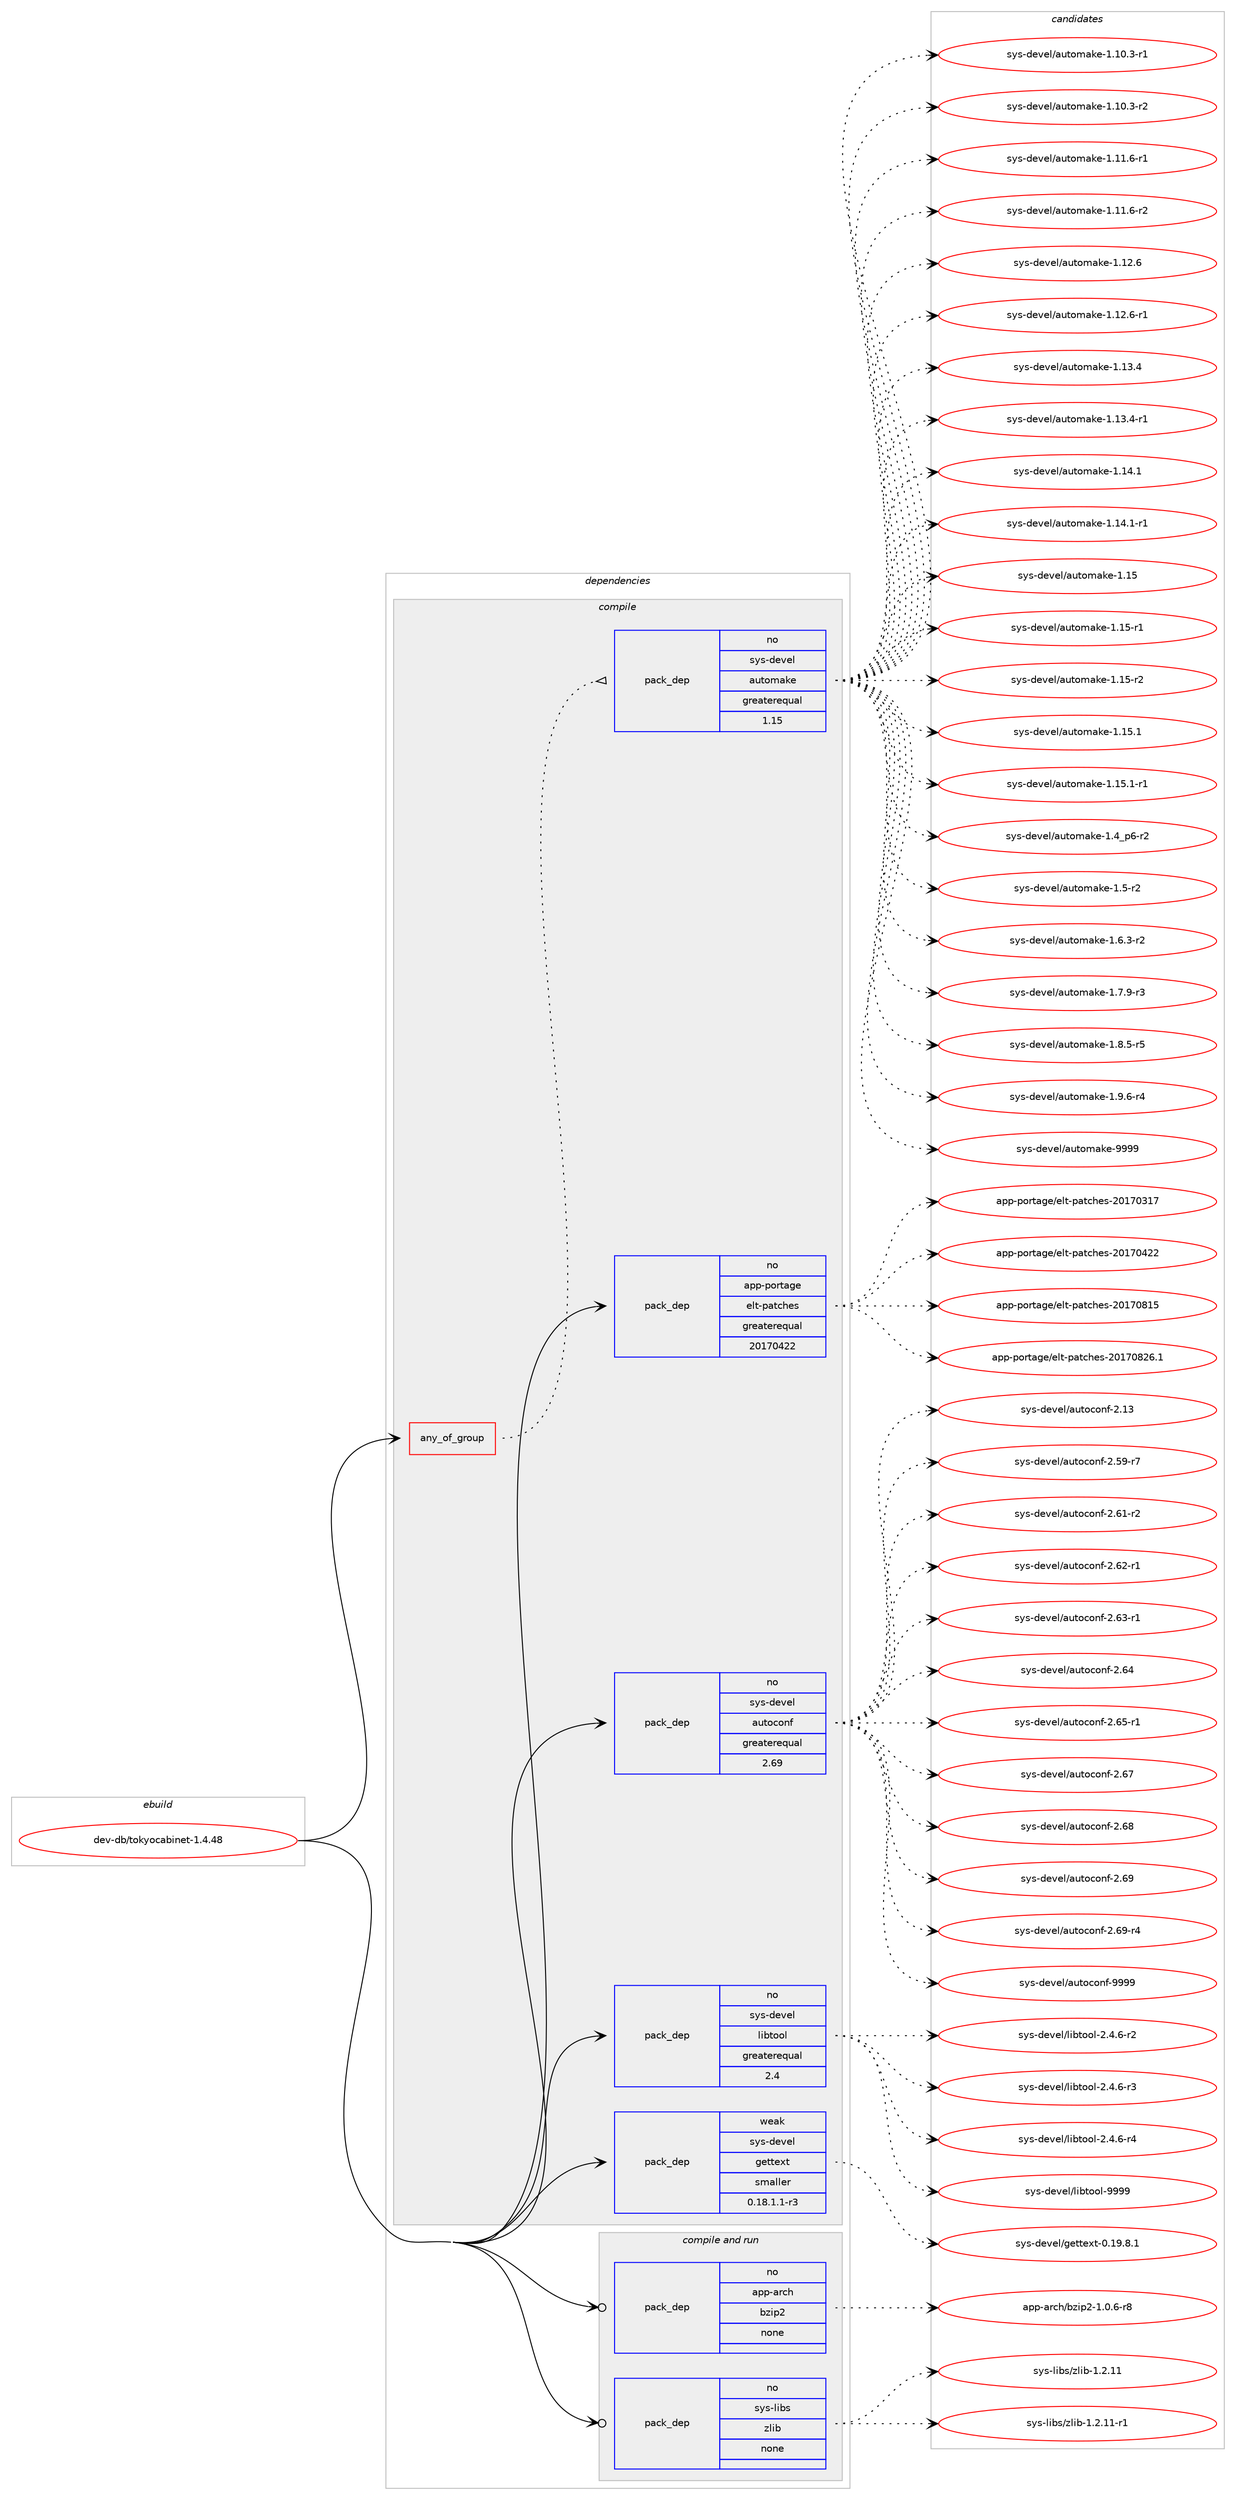 digraph prolog {

# *************
# Graph options
# *************

newrank=true;
concentrate=true;
compound=true;
graph [rankdir=LR,fontname=Helvetica,fontsize=10,ranksep=1.5];#, ranksep=2.5, nodesep=0.2];
edge  [arrowhead=vee];
node  [fontname=Helvetica,fontsize=10];

# **********
# The ebuild
# **********

subgraph cluster_leftcol {
color=gray;
rank=same;
label=<<i>ebuild</i>>;
id [label="dev-db/tokyocabinet-1.4.48", color=red, width=4, href="../dev-db/tokyocabinet-1.4.48.svg"];
}

# ****************
# The dependencies
# ****************

subgraph cluster_midcol {
color=gray;
label=<<i>dependencies</i>>;
subgraph cluster_compile {
fillcolor="#eeeeee";
style=filled;
label=<<i>compile</i>>;
subgraph any1536 {
dependency71233 [label=<<TABLE BORDER="0" CELLBORDER="1" CELLSPACING="0" CELLPADDING="4"><TR><TD CELLPADDING="10">any_of_group</TD></TR></TABLE>>, shape=none, color=red];subgraph pack52207 {
dependency71234 [label=<<TABLE BORDER="0" CELLBORDER="1" CELLSPACING="0" CELLPADDING="4" WIDTH="220"><TR><TD ROWSPAN="6" CELLPADDING="30">pack_dep</TD></TR><TR><TD WIDTH="110">no</TD></TR><TR><TD>sys-devel</TD></TR><TR><TD>automake</TD></TR><TR><TD>greaterequal</TD></TR><TR><TD>1.15</TD></TR></TABLE>>, shape=none, color=blue];
}
dependency71233:e -> dependency71234:w [weight=20,style="dotted",arrowhead="oinv"];
}
id:e -> dependency71233:w [weight=20,style="solid",arrowhead="vee"];
subgraph pack52208 {
dependency71235 [label=<<TABLE BORDER="0" CELLBORDER="1" CELLSPACING="0" CELLPADDING="4" WIDTH="220"><TR><TD ROWSPAN="6" CELLPADDING="30">pack_dep</TD></TR><TR><TD WIDTH="110">no</TD></TR><TR><TD>app-portage</TD></TR><TR><TD>elt-patches</TD></TR><TR><TD>greaterequal</TD></TR><TR><TD>20170422</TD></TR></TABLE>>, shape=none, color=blue];
}
id:e -> dependency71235:w [weight=20,style="solid",arrowhead="vee"];
subgraph pack52209 {
dependency71236 [label=<<TABLE BORDER="0" CELLBORDER="1" CELLSPACING="0" CELLPADDING="4" WIDTH="220"><TR><TD ROWSPAN="6" CELLPADDING="30">pack_dep</TD></TR><TR><TD WIDTH="110">no</TD></TR><TR><TD>sys-devel</TD></TR><TR><TD>autoconf</TD></TR><TR><TD>greaterequal</TD></TR><TR><TD>2.69</TD></TR></TABLE>>, shape=none, color=blue];
}
id:e -> dependency71236:w [weight=20,style="solid",arrowhead="vee"];
subgraph pack52210 {
dependency71237 [label=<<TABLE BORDER="0" CELLBORDER="1" CELLSPACING="0" CELLPADDING="4" WIDTH="220"><TR><TD ROWSPAN="6" CELLPADDING="30">pack_dep</TD></TR><TR><TD WIDTH="110">no</TD></TR><TR><TD>sys-devel</TD></TR><TR><TD>libtool</TD></TR><TR><TD>greaterequal</TD></TR><TR><TD>2.4</TD></TR></TABLE>>, shape=none, color=blue];
}
id:e -> dependency71237:w [weight=20,style="solid",arrowhead="vee"];
subgraph pack52211 {
dependency71238 [label=<<TABLE BORDER="0" CELLBORDER="1" CELLSPACING="0" CELLPADDING="4" WIDTH="220"><TR><TD ROWSPAN="6" CELLPADDING="30">pack_dep</TD></TR><TR><TD WIDTH="110">weak</TD></TR><TR><TD>sys-devel</TD></TR><TR><TD>gettext</TD></TR><TR><TD>smaller</TD></TR><TR><TD>0.18.1.1-r3</TD></TR></TABLE>>, shape=none, color=blue];
}
id:e -> dependency71238:w [weight=20,style="solid",arrowhead="vee"];
}
subgraph cluster_compileandrun {
fillcolor="#eeeeee";
style=filled;
label=<<i>compile and run</i>>;
subgraph pack52212 {
dependency71239 [label=<<TABLE BORDER="0" CELLBORDER="1" CELLSPACING="0" CELLPADDING="4" WIDTH="220"><TR><TD ROWSPAN="6" CELLPADDING="30">pack_dep</TD></TR><TR><TD WIDTH="110">no</TD></TR><TR><TD>app-arch</TD></TR><TR><TD>bzip2</TD></TR><TR><TD>none</TD></TR><TR><TD></TD></TR></TABLE>>, shape=none, color=blue];
}
id:e -> dependency71239:w [weight=20,style="solid",arrowhead="odotvee"];
subgraph pack52213 {
dependency71240 [label=<<TABLE BORDER="0" CELLBORDER="1" CELLSPACING="0" CELLPADDING="4" WIDTH="220"><TR><TD ROWSPAN="6" CELLPADDING="30">pack_dep</TD></TR><TR><TD WIDTH="110">no</TD></TR><TR><TD>sys-libs</TD></TR><TR><TD>zlib</TD></TR><TR><TD>none</TD></TR><TR><TD></TD></TR></TABLE>>, shape=none, color=blue];
}
id:e -> dependency71240:w [weight=20,style="solid",arrowhead="odotvee"];
}
subgraph cluster_run {
fillcolor="#eeeeee";
style=filled;
label=<<i>run</i>>;
}
}

# **************
# The candidates
# **************

subgraph cluster_choices {
rank=same;
color=gray;
label=<<i>candidates</i>>;

subgraph choice52207 {
color=black;
nodesep=1;
choice11512111545100101118101108479711711611110997107101454946494846514511449 [label="sys-devel/automake-1.10.3-r1", color=red, width=4,href="../sys-devel/automake-1.10.3-r1.svg"];
choice11512111545100101118101108479711711611110997107101454946494846514511450 [label="sys-devel/automake-1.10.3-r2", color=red, width=4,href="../sys-devel/automake-1.10.3-r2.svg"];
choice11512111545100101118101108479711711611110997107101454946494946544511449 [label="sys-devel/automake-1.11.6-r1", color=red, width=4,href="../sys-devel/automake-1.11.6-r1.svg"];
choice11512111545100101118101108479711711611110997107101454946494946544511450 [label="sys-devel/automake-1.11.6-r2", color=red, width=4,href="../sys-devel/automake-1.11.6-r2.svg"];
choice1151211154510010111810110847971171161111099710710145494649504654 [label="sys-devel/automake-1.12.6", color=red, width=4,href="../sys-devel/automake-1.12.6.svg"];
choice11512111545100101118101108479711711611110997107101454946495046544511449 [label="sys-devel/automake-1.12.6-r1", color=red, width=4,href="../sys-devel/automake-1.12.6-r1.svg"];
choice1151211154510010111810110847971171161111099710710145494649514652 [label="sys-devel/automake-1.13.4", color=red, width=4,href="../sys-devel/automake-1.13.4.svg"];
choice11512111545100101118101108479711711611110997107101454946495146524511449 [label="sys-devel/automake-1.13.4-r1", color=red, width=4,href="../sys-devel/automake-1.13.4-r1.svg"];
choice1151211154510010111810110847971171161111099710710145494649524649 [label="sys-devel/automake-1.14.1", color=red, width=4,href="../sys-devel/automake-1.14.1.svg"];
choice11512111545100101118101108479711711611110997107101454946495246494511449 [label="sys-devel/automake-1.14.1-r1", color=red, width=4,href="../sys-devel/automake-1.14.1-r1.svg"];
choice115121115451001011181011084797117116111109971071014549464953 [label="sys-devel/automake-1.15", color=red, width=4,href="../sys-devel/automake-1.15.svg"];
choice1151211154510010111810110847971171161111099710710145494649534511449 [label="sys-devel/automake-1.15-r1", color=red, width=4,href="../sys-devel/automake-1.15-r1.svg"];
choice1151211154510010111810110847971171161111099710710145494649534511450 [label="sys-devel/automake-1.15-r2", color=red, width=4,href="../sys-devel/automake-1.15-r2.svg"];
choice1151211154510010111810110847971171161111099710710145494649534649 [label="sys-devel/automake-1.15.1", color=red, width=4,href="../sys-devel/automake-1.15.1.svg"];
choice11512111545100101118101108479711711611110997107101454946495346494511449 [label="sys-devel/automake-1.15.1-r1", color=red, width=4,href="../sys-devel/automake-1.15.1-r1.svg"];
choice115121115451001011181011084797117116111109971071014549465295112544511450 [label="sys-devel/automake-1.4_p6-r2", color=red, width=4,href="../sys-devel/automake-1.4_p6-r2.svg"];
choice11512111545100101118101108479711711611110997107101454946534511450 [label="sys-devel/automake-1.5-r2", color=red, width=4,href="../sys-devel/automake-1.5-r2.svg"];
choice115121115451001011181011084797117116111109971071014549465446514511450 [label="sys-devel/automake-1.6.3-r2", color=red, width=4,href="../sys-devel/automake-1.6.3-r2.svg"];
choice115121115451001011181011084797117116111109971071014549465546574511451 [label="sys-devel/automake-1.7.9-r3", color=red, width=4,href="../sys-devel/automake-1.7.9-r3.svg"];
choice115121115451001011181011084797117116111109971071014549465646534511453 [label="sys-devel/automake-1.8.5-r5", color=red, width=4,href="../sys-devel/automake-1.8.5-r5.svg"];
choice115121115451001011181011084797117116111109971071014549465746544511452 [label="sys-devel/automake-1.9.6-r4", color=red, width=4,href="../sys-devel/automake-1.9.6-r4.svg"];
choice115121115451001011181011084797117116111109971071014557575757 [label="sys-devel/automake-9999", color=red, width=4,href="../sys-devel/automake-9999.svg"];
dependency71234:e -> choice11512111545100101118101108479711711611110997107101454946494846514511449:w [style=dotted,weight="100"];
dependency71234:e -> choice11512111545100101118101108479711711611110997107101454946494846514511450:w [style=dotted,weight="100"];
dependency71234:e -> choice11512111545100101118101108479711711611110997107101454946494946544511449:w [style=dotted,weight="100"];
dependency71234:e -> choice11512111545100101118101108479711711611110997107101454946494946544511450:w [style=dotted,weight="100"];
dependency71234:e -> choice1151211154510010111810110847971171161111099710710145494649504654:w [style=dotted,weight="100"];
dependency71234:e -> choice11512111545100101118101108479711711611110997107101454946495046544511449:w [style=dotted,weight="100"];
dependency71234:e -> choice1151211154510010111810110847971171161111099710710145494649514652:w [style=dotted,weight="100"];
dependency71234:e -> choice11512111545100101118101108479711711611110997107101454946495146524511449:w [style=dotted,weight="100"];
dependency71234:e -> choice1151211154510010111810110847971171161111099710710145494649524649:w [style=dotted,weight="100"];
dependency71234:e -> choice11512111545100101118101108479711711611110997107101454946495246494511449:w [style=dotted,weight="100"];
dependency71234:e -> choice115121115451001011181011084797117116111109971071014549464953:w [style=dotted,weight="100"];
dependency71234:e -> choice1151211154510010111810110847971171161111099710710145494649534511449:w [style=dotted,weight="100"];
dependency71234:e -> choice1151211154510010111810110847971171161111099710710145494649534511450:w [style=dotted,weight="100"];
dependency71234:e -> choice1151211154510010111810110847971171161111099710710145494649534649:w [style=dotted,weight="100"];
dependency71234:e -> choice11512111545100101118101108479711711611110997107101454946495346494511449:w [style=dotted,weight="100"];
dependency71234:e -> choice115121115451001011181011084797117116111109971071014549465295112544511450:w [style=dotted,weight="100"];
dependency71234:e -> choice11512111545100101118101108479711711611110997107101454946534511450:w [style=dotted,weight="100"];
dependency71234:e -> choice115121115451001011181011084797117116111109971071014549465446514511450:w [style=dotted,weight="100"];
dependency71234:e -> choice115121115451001011181011084797117116111109971071014549465546574511451:w [style=dotted,weight="100"];
dependency71234:e -> choice115121115451001011181011084797117116111109971071014549465646534511453:w [style=dotted,weight="100"];
dependency71234:e -> choice115121115451001011181011084797117116111109971071014549465746544511452:w [style=dotted,weight="100"];
dependency71234:e -> choice115121115451001011181011084797117116111109971071014557575757:w [style=dotted,weight="100"];
}
subgraph choice52208 {
color=black;
nodesep=1;
choice97112112451121111141169710310147101108116451129711699104101115455048495548514955 [label="app-portage/elt-patches-20170317", color=red, width=4,href="../app-portage/elt-patches-20170317.svg"];
choice97112112451121111141169710310147101108116451129711699104101115455048495548525050 [label="app-portage/elt-patches-20170422", color=red, width=4,href="../app-portage/elt-patches-20170422.svg"];
choice97112112451121111141169710310147101108116451129711699104101115455048495548564953 [label="app-portage/elt-patches-20170815", color=red, width=4,href="../app-portage/elt-patches-20170815.svg"];
choice971121124511211111411697103101471011081164511297116991041011154550484955485650544649 [label="app-portage/elt-patches-20170826.1", color=red, width=4,href="../app-portage/elt-patches-20170826.1.svg"];
dependency71235:e -> choice97112112451121111141169710310147101108116451129711699104101115455048495548514955:w [style=dotted,weight="100"];
dependency71235:e -> choice97112112451121111141169710310147101108116451129711699104101115455048495548525050:w [style=dotted,weight="100"];
dependency71235:e -> choice97112112451121111141169710310147101108116451129711699104101115455048495548564953:w [style=dotted,weight="100"];
dependency71235:e -> choice971121124511211111411697103101471011081164511297116991041011154550484955485650544649:w [style=dotted,weight="100"];
}
subgraph choice52209 {
color=black;
nodesep=1;
choice115121115451001011181011084797117116111991111101024550464951 [label="sys-devel/autoconf-2.13", color=red, width=4,href="../sys-devel/autoconf-2.13.svg"];
choice1151211154510010111810110847971171161119911111010245504653574511455 [label="sys-devel/autoconf-2.59-r7", color=red, width=4,href="../sys-devel/autoconf-2.59-r7.svg"];
choice1151211154510010111810110847971171161119911111010245504654494511450 [label="sys-devel/autoconf-2.61-r2", color=red, width=4,href="../sys-devel/autoconf-2.61-r2.svg"];
choice1151211154510010111810110847971171161119911111010245504654504511449 [label="sys-devel/autoconf-2.62-r1", color=red, width=4,href="../sys-devel/autoconf-2.62-r1.svg"];
choice1151211154510010111810110847971171161119911111010245504654514511449 [label="sys-devel/autoconf-2.63-r1", color=red, width=4,href="../sys-devel/autoconf-2.63-r1.svg"];
choice115121115451001011181011084797117116111991111101024550465452 [label="sys-devel/autoconf-2.64", color=red, width=4,href="../sys-devel/autoconf-2.64.svg"];
choice1151211154510010111810110847971171161119911111010245504654534511449 [label="sys-devel/autoconf-2.65-r1", color=red, width=4,href="../sys-devel/autoconf-2.65-r1.svg"];
choice115121115451001011181011084797117116111991111101024550465455 [label="sys-devel/autoconf-2.67", color=red, width=4,href="../sys-devel/autoconf-2.67.svg"];
choice115121115451001011181011084797117116111991111101024550465456 [label="sys-devel/autoconf-2.68", color=red, width=4,href="../sys-devel/autoconf-2.68.svg"];
choice115121115451001011181011084797117116111991111101024550465457 [label="sys-devel/autoconf-2.69", color=red, width=4,href="../sys-devel/autoconf-2.69.svg"];
choice1151211154510010111810110847971171161119911111010245504654574511452 [label="sys-devel/autoconf-2.69-r4", color=red, width=4,href="../sys-devel/autoconf-2.69-r4.svg"];
choice115121115451001011181011084797117116111991111101024557575757 [label="sys-devel/autoconf-9999", color=red, width=4,href="../sys-devel/autoconf-9999.svg"];
dependency71236:e -> choice115121115451001011181011084797117116111991111101024550464951:w [style=dotted,weight="100"];
dependency71236:e -> choice1151211154510010111810110847971171161119911111010245504653574511455:w [style=dotted,weight="100"];
dependency71236:e -> choice1151211154510010111810110847971171161119911111010245504654494511450:w [style=dotted,weight="100"];
dependency71236:e -> choice1151211154510010111810110847971171161119911111010245504654504511449:w [style=dotted,weight="100"];
dependency71236:e -> choice1151211154510010111810110847971171161119911111010245504654514511449:w [style=dotted,weight="100"];
dependency71236:e -> choice115121115451001011181011084797117116111991111101024550465452:w [style=dotted,weight="100"];
dependency71236:e -> choice1151211154510010111810110847971171161119911111010245504654534511449:w [style=dotted,weight="100"];
dependency71236:e -> choice115121115451001011181011084797117116111991111101024550465455:w [style=dotted,weight="100"];
dependency71236:e -> choice115121115451001011181011084797117116111991111101024550465456:w [style=dotted,weight="100"];
dependency71236:e -> choice115121115451001011181011084797117116111991111101024550465457:w [style=dotted,weight="100"];
dependency71236:e -> choice1151211154510010111810110847971171161119911111010245504654574511452:w [style=dotted,weight="100"];
dependency71236:e -> choice115121115451001011181011084797117116111991111101024557575757:w [style=dotted,weight="100"];
}
subgraph choice52210 {
color=black;
nodesep=1;
choice1151211154510010111810110847108105981161111111084550465246544511450 [label="sys-devel/libtool-2.4.6-r2", color=red, width=4,href="../sys-devel/libtool-2.4.6-r2.svg"];
choice1151211154510010111810110847108105981161111111084550465246544511451 [label="sys-devel/libtool-2.4.6-r3", color=red, width=4,href="../sys-devel/libtool-2.4.6-r3.svg"];
choice1151211154510010111810110847108105981161111111084550465246544511452 [label="sys-devel/libtool-2.4.6-r4", color=red, width=4,href="../sys-devel/libtool-2.4.6-r4.svg"];
choice1151211154510010111810110847108105981161111111084557575757 [label="sys-devel/libtool-9999", color=red, width=4,href="../sys-devel/libtool-9999.svg"];
dependency71237:e -> choice1151211154510010111810110847108105981161111111084550465246544511450:w [style=dotted,weight="100"];
dependency71237:e -> choice1151211154510010111810110847108105981161111111084550465246544511451:w [style=dotted,weight="100"];
dependency71237:e -> choice1151211154510010111810110847108105981161111111084550465246544511452:w [style=dotted,weight="100"];
dependency71237:e -> choice1151211154510010111810110847108105981161111111084557575757:w [style=dotted,weight="100"];
}
subgraph choice52211 {
color=black;
nodesep=1;
choice1151211154510010111810110847103101116116101120116454846495746564649 [label="sys-devel/gettext-0.19.8.1", color=red, width=4,href="../sys-devel/gettext-0.19.8.1.svg"];
dependency71238:e -> choice1151211154510010111810110847103101116116101120116454846495746564649:w [style=dotted,weight="100"];
}
subgraph choice52212 {
color=black;
nodesep=1;
choice971121124597114991044798122105112504549464846544511456 [label="app-arch/bzip2-1.0.6-r8", color=red, width=4,href="../app-arch/bzip2-1.0.6-r8.svg"];
dependency71239:e -> choice971121124597114991044798122105112504549464846544511456:w [style=dotted,weight="100"];
}
subgraph choice52213 {
color=black;
nodesep=1;
choice1151211154510810598115471221081059845494650464949 [label="sys-libs/zlib-1.2.11", color=red, width=4,href="../sys-libs/zlib-1.2.11.svg"];
choice11512111545108105981154712210810598454946504649494511449 [label="sys-libs/zlib-1.2.11-r1", color=red, width=4,href="../sys-libs/zlib-1.2.11-r1.svg"];
dependency71240:e -> choice1151211154510810598115471221081059845494650464949:w [style=dotted,weight="100"];
dependency71240:e -> choice11512111545108105981154712210810598454946504649494511449:w [style=dotted,weight="100"];
}
}

}
